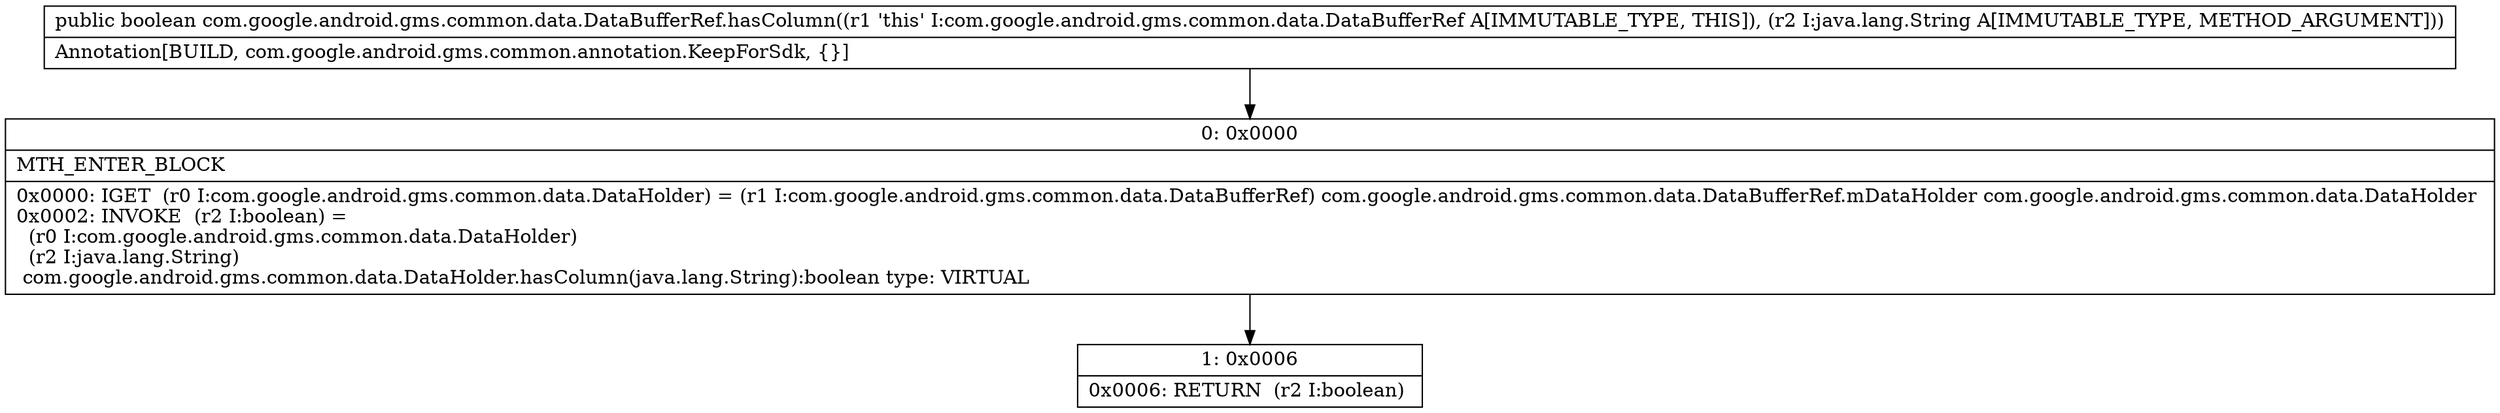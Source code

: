 digraph "CFG forcom.google.android.gms.common.data.DataBufferRef.hasColumn(Ljava\/lang\/String;)Z" {
Node_0 [shape=record,label="{0\:\ 0x0000|MTH_ENTER_BLOCK\l|0x0000: IGET  (r0 I:com.google.android.gms.common.data.DataHolder) = (r1 I:com.google.android.gms.common.data.DataBufferRef) com.google.android.gms.common.data.DataBufferRef.mDataHolder com.google.android.gms.common.data.DataHolder \l0x0002: INVOKE  (r2 I:boolean) = \l  (r0 I:com.google.android.gms.common.data.DataHolder)\l  (r2 I:java.lang.String)\l com.google.android.gms.common.data.DataHolder.hasColumn(java.lang.String):boolean type: VIRTUAL \l}"];
Node_1 [shape=record,label="{1\:\ 0x0006|0x0006: RETURN  (r2 I:boolean) \l}"];
MethodNode[shape=record,label="{public boolean com.google.android.gms.common.data.DataBufferRef.hasColumn((r1 'this' I:com.google.android.gms.common.data.DataBufferRef A[IMMUTABLE_TYPE, THIS]), (r2 I:java.lang.String A[IMMUTABLE_TYPE, METHOD_ARGUMENT]))  | Annotation[BUILD, com.google.android.gms.common.annotation.KeepForSdk, \{\}]\l}"];
MethodNode -> Node_0;
Node_0 -> Node_1;
}

